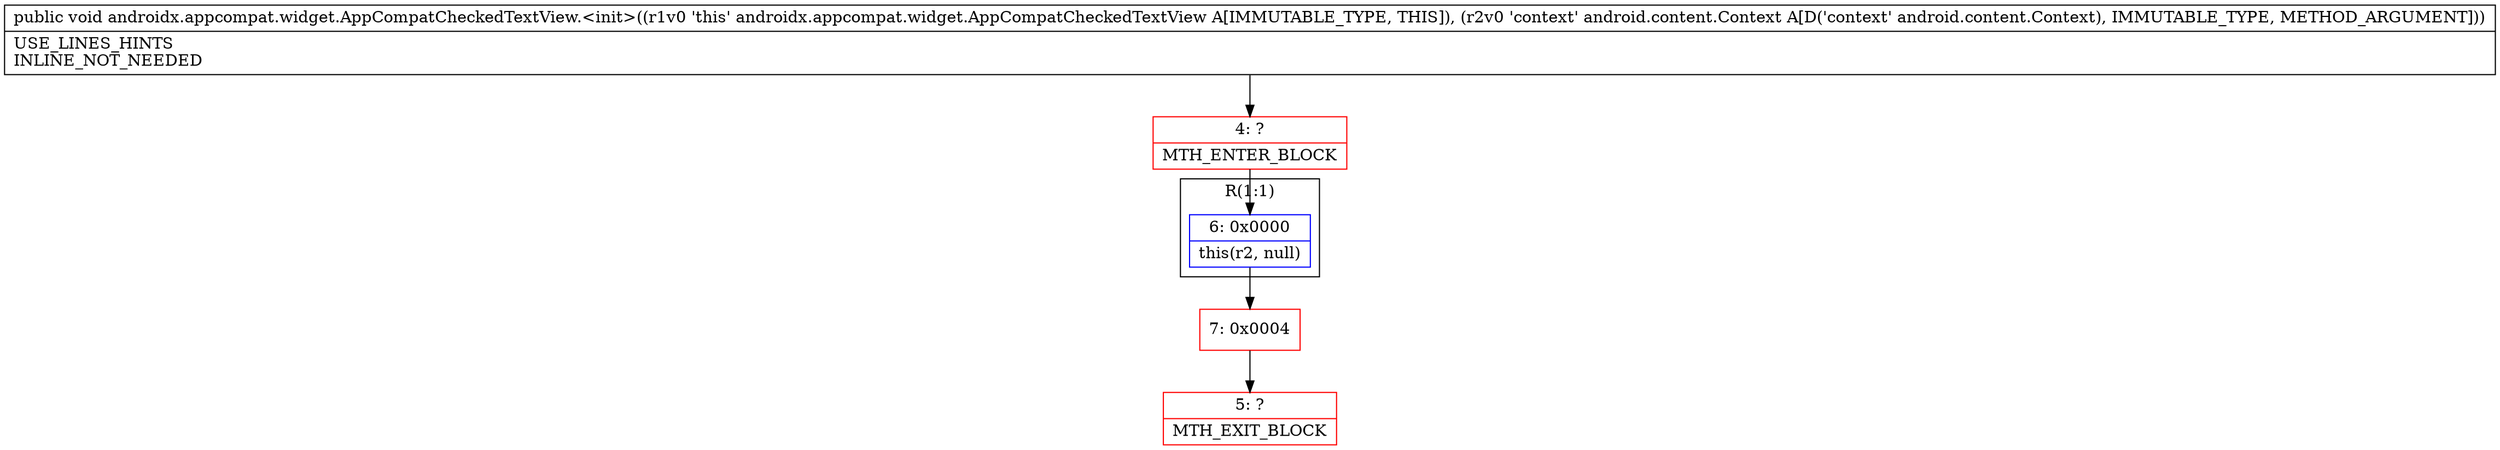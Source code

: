 digraph "CFG forandroidx.appcompat.widget.AppCompatCheckedTextView.\<init\>(Landroid\/content\/Context;)V" {
subgraph cluster_Region_1408213684 {
label = "R(1:1)";
node [shape=record,color=blue];
Node_6 [shape=record,label="{6\:\ 0x0000|this(r2, null)\l}"];
}
Node_4 [shape=record,color=red,label="{4\:\ ?|MTH_ENTER_BLOCK\l}"];
Node_7 [shape=record,color=red,label="{7\:\ 0x0004}"];
Node_5 [shape=record,color=red,label="{5\:\ ?|MTH_EXIT_BLOCK\l}"];
MethodNode[shape=record,label="{public void androidx.appcompat.widget.AppCompatCheckedTextView.\<init\>((r1v0 'this' androidx.appcompat.widget.AppCompatCheckedTextView A[IMMUTABLE_TYPE, THIS]), (r2v0 'context' android.content.Context A[D('context' android.content.Context), IMMUTABLE_TYPE, METHOD_ARGUMENT]))  | USE_LINES_HINTS\lINLINE_NOT_NEEDED\l}"];
MethodNode -> Node_4;Node_6 -> Node_7;
Node_4 -> Node_6;
Node_7 -> Node_5;
}

